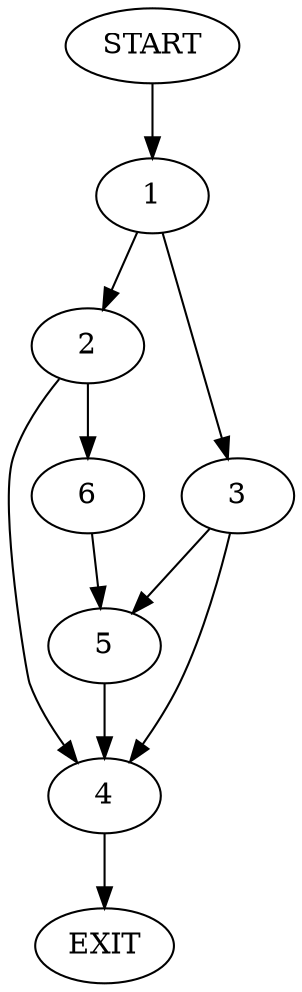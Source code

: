 digraph {
0 [label="START"]
7 [label="EXIT"]
0 -> 1
1 -> 2
1 -> 3
3 -> 4
3 -> 5
2 -> 4
2 -> 6
6 -> 5
4 -> 7
5 -> 4
}

